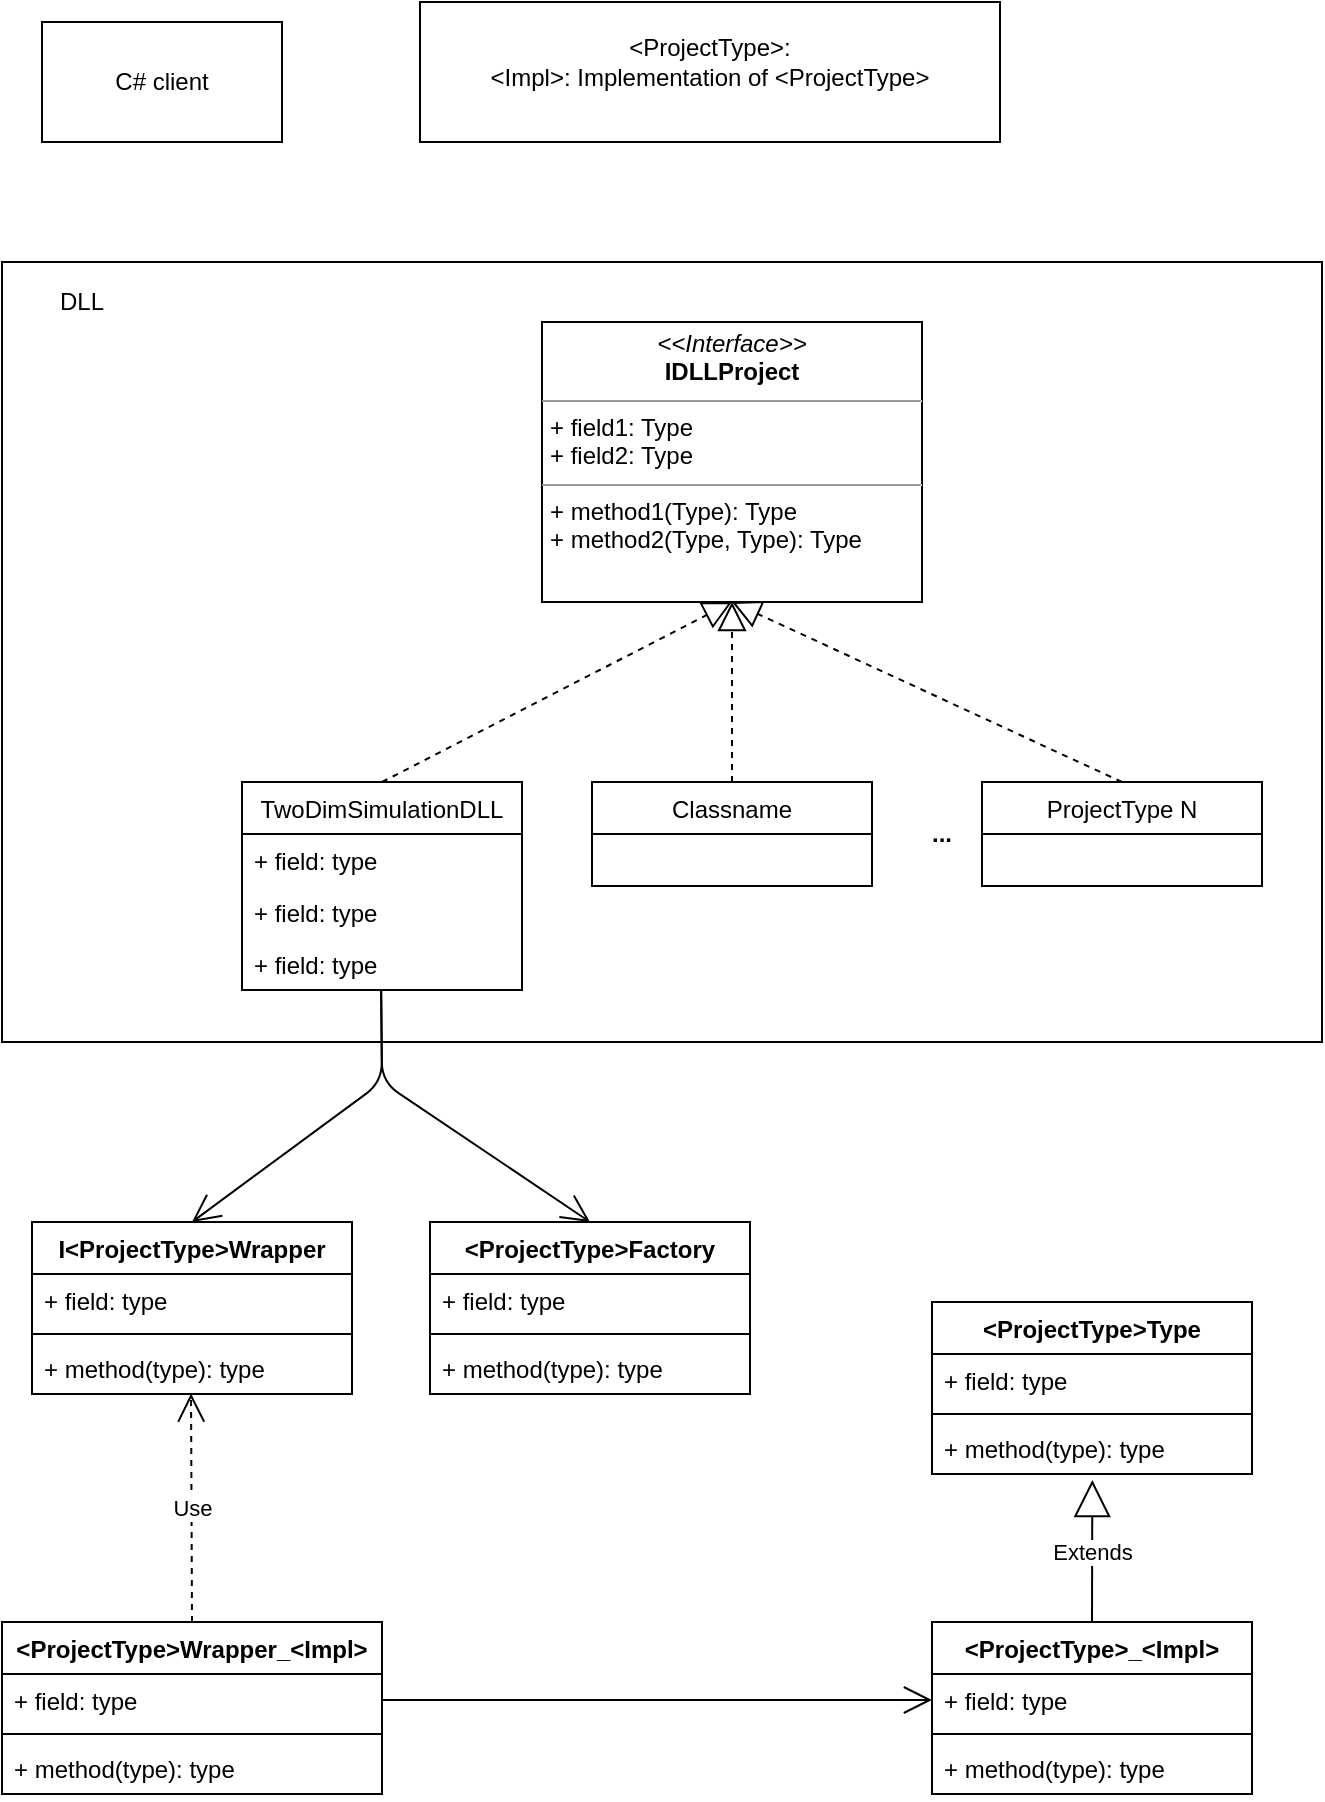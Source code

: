 <mxfile version="14.9.6" type="device"><diagram id="C5RBs43oDa-KdzZeNtuy" name="Page-1"><mxGraphModel dx="1024" dy="688" grid="1" gridSize="10" guides="1" tooltips="1" connect="1" arrows="1" fold="1" page="1" pageScale="1" pageWidth="827" pageHeight="1169" math="0" shadow="0"><root><mxCell id="WIyWlLk6GJQsqaUBKTNV-0"/><mxCell id="WIyWlLk6GJQsqaUBKTNV-1" parent="WIyWlLk6GJQsqaUBKTNV-0"/><mxCell id="ZfNdLS4c3T-Y1dCFj7lT-0" value="C# client" style="rounded=0;whiteSpace=wrap;html=1;" parent="WIyWlLk6GJQsqaUBKTNV-1" vertex="1"><mxGeometry x="80" y="40" width="120" height="60" as="geometry"/></mxCell><mxCell id="ZfNdLS4c3T-Y1dCFj7lT-2" value="" style="rounded=0;whiteSpace=wrap;html=1;" parent="WIyWlLk6GJQsqaUBKTNV-1" vertex="1"><mxGeometry x="60" y="160" width="660" height="390" as="geometry"/></mxCell><mxCell id="ZfNdLS4c3T-Y1dCFj7lT-3" value="DLL" style="text;html=1;strokeColor=none;fillColor=none;align=center;verticalAlign=middle;whiteSpace=wrap;rounded=0;" parent="WIyWlLk6GJQsqaUBKTNV-1" vertex="1"><mxGeometry x="80" y="170" width="40" height="20" as="geometry"/></mxCell><mxCell id="ZfNdLS4c3T-Y1dCFj7lT-4" value="&lt;p style=&quot;margin: 0px ; margin-top: 4px ; text-align: center&quot;&gt;&lt;i&gt;&amp;lt;&amp;lt;Interface&amp;gt;&amp;gt;&lt;/i&gt;&lt;br&gt;&lt;b&gt;IDLLProject&lt;/b&gt;&lt;/p&gt;&lt;hr size=&quot;1&quot;&gt;&lt;p style=&quot;margin: 0px ; margin-left: 4px&quot;&gt;+ field1: Type&lt;br&gt;+ field2: Type&lt;/p&gt;&lt;hr size=&quot;1&quot;&gt;&lt;p style=&quot;margin: 0px ; margin-left: 4px&quot;&gt;+ method1(Type): Type&lt;br&gt;+ method2(Type, Type): Type&lt;/p&gt;" style="verticalAlign=top;align=left;overflow=fill;fontSize=12;fontFamily=Helvetica;html=1;" parent="WIyWlLk6GJQsqaUBKTNV-1" vertex="1"><mxGeometry x="330" y="190" width="190" height="140" as="geometry"/></mxCell><mxCell id="ZfNdLS4c3T-Y1dCFj7lT-5" value="TwoDimSimulationDLL" style="swimlane;fontStyle=0;childLayout=stackLayout;horizontal=1;startSize=26;fillColor=none;horizontalStack=0;resizeParent=1;resizeParentMax=0;resizeLast=0;collapsible=1;marginBottom=0;" parent="WIyWlLk6GJQsqaUBKTNV-1" vertex="1"><mxGeometry x="180" y="420" width="140" height="104" as="geometry"/></mxCell><mxCell id="ZfNdLS4c3T-Y1dCFj7lT-6" value="+ field: type" style="text;strokeColor=none;fillColor=none;align=left;verticalAlign=top;spacingLeft=4;spacingRight=4;overflow=hidden;rotatable=0;points=[[0,0.5],[1,0.5]];portConstraint=eastwest;" parent="ZfNdLS4c3T-Y1dCFj7lT-5" vertex="1"><mxGeometry y="26" width="140" height="26" as="geometry"/></mxCell><mxCell id="ZfNdLS4c3T-Y1dCFj7lT-7" value="+ field: type" style="text;strokeColor=none;fillColor=none;align=left;verticalAlign=top;spacingLeft=4;spacingRight=4;overflow=hidden;rotatable=0;points=[[0,0.5],[1,0.5]];portConstraint=eastwest;" parent="ZfNdLS4c3T-Y1dCFj7lT-5" vertex="1"><mxGeometry y="52" width="140" height="26" as="geometry"/></mxCell><mxCell id="ZfNdLS4c3T-Y1dCFj7lT-8" value="+ field: type" style="text;strokeColor=none;fillColor=none;align=left;verticalAlign=top;spacingLeft=4;spacingRight=4;overflow=hidden;rotatable=0;points=[[0,0.5],[1,0.5]];portConstraint=eastwest;" parent="ZfNdLS4c3T-Y1dCFj7lT-5" vertex="1"><mxGeometry y="78" width="140" height="26" as="geometry"/></mxCell><mxCell id="ZfNdLS4c3T-Y1dCFj7lT-10" value="" style="endArrow=block;dashed=1;endFill=0;endSize=12;html=1;entryX=0.5;entryY=1;entryDx=0;entryDy=0;exitX=0.5;exitY=0;exitDx=0;exitDy=0;" parent="WIyWlLk6GJQsqaUBKTNV-1" source="ZfNdLS4c3T-Y1dCFj7lT-5" target="ZfNdLS4c3T-Y1dCFj7lT-4" edge="1"><mxGeometry width="160" relative="1" as="geometry"><mxPoint x="330" y="350" as="sourcePoint"/><mxPoint x="490" y="350" as="targetPoint"/></mxGeometry></mxCell><mxCell id="ZfNdLS4c3T-Y1dCFj7lT-11" value="Classname" style="swimlane;fontStyle=0;childLayout=stackLayout;horizontal=1;startSize=26;fillColor=none;horizontalStack=0;resizeParent=1;resizeParentMax=0;resizeLast=0;collapsible=1;marginBottom=0;" parent="WIyWlLk6GJQsqaUBKTNV-1" vertex="1"><mxGeometry x="355" y="420" width="140" height="52" as="geometry"/></mxCell><mxCell id="ZfNdLS4c3T-Y1dCFj7lT-15" value="ProjectType N" style="swimlane;fontStyle=0;childLayout=stackLayout;horizontal=1;startSize=26;fillColor=none;horizontalStack=0;resizeParent=1;resizeParentMax=0;resizeLast=0;collapsible=1;marginBottom=0;" parent="WIyWlLk6GJQsqaUBKTNV-1" vertex="1"><mxGeometry x="550" y="420" width="140" height="52" as="geometry"/></mxCell><mxCell id="ZfNdLS4c3T-Y1dCFj7lT-19" value="&lt;b&gt;...&lt;/b&gt;" style="text;html=1;strokeColor=none;fillColor=none;align=center;verticalAlign=middle;whiteSpace=wrap;rounded=0;" parent="WIyWlLk6GJQsqaUBKTNV-1" vertex="1"><mxGeometry x="510" y="436" width="40" height="20" as="geometry"/></mxCell><mxCell id="ZfNdLS4c3T-Y1dCFj7lT-21" value="" style="endArrow=block;dashed=1;endFill=0;endSize=12;html=1;exitX=0.5;exitY=0;exitDx=0;exitDy=0;entryX=0.5;entryY=1;entryDx=0;entryDy=0;" parent="WIyWlLk6GJQsqaUBKTNV-1" source="ZfNdLS4c3T-Y1dCFj7lT-11" target="ZfNdLS4c3T-Y1dCFj7lT-4" edge="1"><mxGeometry width="160" relative="1" as="geometry"><mxPoint x="330" y="350" as="sourcePoint"/><mxPoint x="420" y="330" as="targetPoint"/></mxGeometry></mxCell><mxCell id="ZfNdLS4c3T-Y1dCFj7lT-22" value="" style="endArrow=block;dashed=1;endFill=0;endSize=12;html=1;entryX=0.5;entryY=1;entryDx=0;entryDy=0;exitX=0.5;exitY=0;exitDx=0;exitDy=0;" parent="WIyWlLk6GJQsqaUBKTNV-1" source="ZfNdLS4c3T-Y1dCFj7lT-15" target="ZfNdLS4c3T-Y1dCFj7lT-4" edge="1"><mxGeometry width="160" relative="1" as="geometry"><mxPoint x="330" y="350" as="sourcePoint"/><mxPoint x="490" y="350" as="targetPoint"/></mxGeometry></mxCell><mxCell id="iTo7EG5tmoV4JXuruoW8-1" value="I&lt;ProjectType&gt;Wrapper" style="swimlane;fontStyle=1;align=center;verticalAlign=top;childLayout=stackLayout;horizontal=1;startSize=26;horizontalStack=0;resizeParent=1;resizeParentMax=0;resizeLast=0;collapsible=1;marginBottom=0;" vertex="1" parent="WIyWlLk6GJQsqaUBKTNV-1"><mxGeometry x="75" y="640" width="160" height="86" as="geometry"/></mxCell><mxCell id="iTo7EG5tmoV4JXuruoW8-2" value="+ field: type" style="text;strokeColor=none;fillColor=none;align=left;verticalAlign=top;spacingLeft=4;spacingRight=4;overflow=hidden;rotatable=0;points=[[0,0.5],[1,0.5]];portConstraint=eastwest;" vertex="1" parent="iTo7EG5tmoV4JXuruoW8-1"><mxGeometry y="26" width="160" height="26" as="geometry"/></mxCell><mxCell id="iTo7EG5tmoV4JXuruoW8-3" value="" style="line;strokeWidth=1;fillColor=none;align=left;verticalAlign=middle;spacingTop=-1;spacingLeft=3;spacingRight=3;rotatable=0;labelPosition=right;points=[];portConstraint=eastwest;" vertex="1" parent="iTo7EG5tmoV4JXuruoW8-1"><mxGeometry y="52" width="160" height="8" as="geometry"/></mxCell><mxCell id="iTo7EG5tmoV4JXuruoW8-4" value="+ method(type): type" style="text;strokeColor=none;fillColor=none;align=left;verticalAlign=top;spacingLeft=4;spacingRight=4;overflow=hidden;rotatable=0;points=[[0,0.5],[1,0.5]];portConstraint=eastwest;" vertex="1" parent="iTo7EG5tmoV4JXuruoW8-1"><mxGeometry y="60" width="160" height="26" as="geometry"/></mxCell><mxCell id="iTo7EG5tmoV4JXuruoW8-5" value="&lt;ProjectType&gt;Wrapper_&lt;Impl&gt;" style="swimlane;fontStyle=1;align=center;verticalAlign=top;childLayout=stackLayout;horizontal=1;startSize=26;horizontalStack=0;resizeParent=1;resizeParentMax=0;resizeLast=0;collapsible=1;marginBottom=0;" vertex="1" parent="WIyWlLk6GJQsqaUBKTNV-1"><mxGeometry x="60" y="840" width="190" height="86" as="geometry"/></mxCell><mxCell id="iTo7EG5tmoV4JXuruoW8-6" value="+ field: type" style="text;strokeColor=none;fillColor=none;align=left;verticalAlign=top;spacingLeft=4;spacingRight=4;overflow=hidden;rotatable=0;points=[[0,0.5],[1,0.5]];portConstraint=eastwest;" vertex="1" parent="iTo7EG5tmoV4JXuruoW8-5"><mxGeometry y="26" width="190" height="26" as="geometry"/></mxCell><mxCell id="iTo7EG5tmoV4JXuruoW8-7" value="" style="line;strokeWidth=1;fillColor=none;align=left;verticalAlign=middle;spacingTop=-1;spacingLeft=3;spacingRight=3;rotatable=0;labelPosition=right;points=[];portConstraint=eastwest;" vertex="1" parent="iTo7EG5tmoV4JXuruoW8-5"><mxGeometry y="52" width="190" height="8" as="geometry"/></mxCell><mxCell id="iTo7EG5tmoV4JXuruoW8-8" value="+ method(type): type" style="text;strokeColor=none;fillColor=none;align=left;verticalAlign=top;spacingLeft=4;spacingRight=4;overflow=hidden;rotatable=0;points=[[0,0.5],[1,0.5]];portConstraint=eastwest;" vertex="1" parent="iTo7EG5tmoV4JXuruoW8-5"><mxGeometry y="60" width="190" height="26" as="geometry"/></mxCell><mxCell id="iTo7EG5tmoV4JXuruoW8-10" value="" style="rounded=0;whiteSpace=wrap;html=1;" vertex="1" parent="WIyWlLk6GJQsqaUBKTNV-1"><mxGeometry x="269" y="30" width="290" height="70" as="geometry"/></mxCell><mxCell id="iTo7EG5tmoV4JXuruoW8-9" value="&amp;lt;ProjectType&amp;gt;:&lt;br&gt;&amp;lt;Impl&amp;gt;: Implementation of &amp;lt;ProjectType&amp;gt;" style="text;html=1;strokeColor=none;fillColor=none;align=center;verticalAlign=middle;whiteSpace=wrap;rounded=0;" vertex="1" parent="WIyWlLk6GJQsqaUBKTNV-1"><mxGeometry x="254" y="30" width="320" height="60" as="geometry"/></mxCell><mxCell id="iTo7EG5tmoV4JXuruoW8-11" value="&lt;ProjectType&gt;_&lt;Impl&gt;" style="swimlane;fontStyle=1;align=center;verticalAlign=top;childLayout=stackLayout;horizontal=1;startSize=26;horizontalStack=0;resizeParent=1;resizeParentMax=0;resizeLast=0;collapsible=1;marginBottom=0;" vertex="1" parent="WIyWlLk6GJQsqaUBKTNV-1"><mxGeometry x="525" y="840" width="160" height="86" as="geometry"/></mxCell><mxCell id="iTo7EG5tmoV4JXuruoW8-12" value="+ field: type" style="text;strokeColor=none;fillColor=none;align=left;verticalAlign=top;spacingLeft=4;spacingRight=4;overflow=hidden;rotatable=0;points=[[0,0.5],[1,0.5]];portConstraint=eastwest;" vertex="1" parent="iTo7EG5tmoV4JXuruoW8-11"><mxGeometry y="26" width="160" height="26" as="geometry"/></mxCell><mxCell id="iTo7EG5tmoV4JXuruoW8-13" value="" style="line;strokeWidth=1;fillColor=none;align=left;verticalAlign=middle;spacingTop=-1;spacingLeft=3;spacingRight=3;rotatable=0;labelPosition=right;points=[];portConstraint=eastwest;" vertex="1" parent="iTo7EG5tmoV4JXuruoW8-11"><mxGeometry y="52" width="160" height="8" as="geometry"/></mxCell><mxCell id="iTo7EG5tmoV4JXuruoW8-14" value="+ method(type): type" style="text;strokeColor=none;fillColor=none;align=left;verticalAlign=top;spacingLeft=4;spacingRight=4;overflow=hidden;rotatable=0;points=[[0,0.5],[1,0.5]];portConstraint=eastwest;" vertex="1" parent="iTo7EG5tmoV4JXuruoW8-11"><mxGeometry y="60" width="160" height="26" as="geometry"/></mxCell><mxCell id="iTo7EG5tmoV4JXuruoW8-15" value="&lt;ProjectType&gt;Factory" style="swimlane;fontStyle=1;align=center;verticalAlign=top;childLayout=stackLayout;horizontal=1;startSize=26;horizontalStack=0;resizeParent=1;resizeParentMax=0;resizeLast=0;collapsible=1;marginBottom=0;" vertex="1" parent="WIyWlLk6GJQsqaUBKTNV-1"><mxGeometry x="274" y="640" width="160" height="86" as="geometry"/></mxCell><mxCell id="iTo7EG5tmoV4JXuruoW8-16" value="+ field: type" style="text;strokeColor=none;fillColor=none;align=left;verticalAlign=top;spacingLeft=4;spacingRight=4;overflow=hidden;rotatable=0;points=[[0,0.5],[1,0.5]];portConstraint=eastwest;" vertex="1" parent="iTo7EG5tmoV4JXuruoW8-15"><mxGeometry y="26" width="160" height="26" as="geometry"/></mxCell><mxCell id="iTo7EG5tmoV4JXuruoW8-17" value="" style="line;strokeWidth=1;fillColor=none;align=left;verticalAlign=middle;spacingTop=-1;spacingLeft=3;spacingRight=3;rotatable=0;labelPosition=right;points=[];portConstraint=eastwest;" vertex="1" parent="iTo7EG5tmoV4JXuruoW8-15"><mxGeometry y="52" width="160" height="8" as="geometry"/></mxCell><mxCell id="iTo7EG5tmoV4JXuruoW8-18" value="+ method(type): type" style="text;strokeColor=none;fillColor=none;align=left;verticalAlign=top;spacingLeft=4;spacingRight=4;overflow=hidden;rotatable=0;points=[[0,0.5],[1,0.5]];portConstraint=eastwest;" vertex="1" parent="iTo7EG5tmoV4JXuruoW8-15"><mxGeometry y="60" width="160" height="26" as="geometry"/></mxCell><mxCell id="iTo7EG5tmoV4JXuruoW8-19" value="&lt;ProjectType&gt;Type" style="swimlane;fontStyle=1;align=center;verticalAlign=top;childLayout=stackLayout;horizontal=1;startSize=26;horizontalStack=0;resizeParent=1;resizeParentMax=0;resizeLast=0;collapsible=1;marginBottom=0;" vertex="1" parent="WIyWlLk6GJQsqaUBKTNV-1"><mxGeometry x="525" y="680" width="160" height="86" as="geometry"/></mxCell><mxCell id="iTo7EG5tmoV4JXuruoW8-20" value="+ field: type" style="text;strokeColor=none;fillColor=none;align=left;verticalAlign=top;spacingLeft=4;spacingRight=4;overflow=hidden;rotatable=0;points=[[0,0.5],[1,0.5]];portConstraint=eastwest;" vertex="1" parent="iTo7EG5tmoV4JXuruoW8-19"><mxGeometry y="26" width="160" height="26" as="geometry"/></mxCell><mxCell id="iTo7EG5tmoV4JXuruoW8-21" value="" style="line;strokeWidth=1;fillColor=none;align=left;verticalAlign=middle;spacingTop=-1;spacingLeft=3;spacingRight=3;rotatable=0;labelPosition=right;points=[];portConstraint=eastwest;" vertex="1" parent="iTo7EG5tmoV4JXuruoW8-19"><mxGeometry y="52" width="160" height="8" as="geometry"/></mxCell><mxCell id="iTo7EG5tmoV4JXuruoW8-22" value="+ method(type): type" style="text;strokeColor=none;fillColor=none;align=left;verticalAlign=top;spacingLeft=4;spacingRight=4;overflow=hidden;rotatable=0;points=[[0,0.5],[1,0.5]];portConstraint=eastwest;" vertex="1" parent="iTo7EG5tmoV4JXuruoW8-19"><mxGeometry y="60" width="160" height="26" as="geometry"/></mxCell><mxCell id="iTo7EG5tmoV4JXuruoW8-23" value="" style="endArrow=open;endFill=1;endSize=12;html=1;exitX=0.497;exitY=1.008;exitDx=0;exitDy=0;exitPerimeter=0;entryX=0.5;entryY=0;entryDx=0;entryDy=0;" edge="1" parent="WIyWlLk6GJQsqaUBKTNV-1" source="ZfNdLS4c3T-Y1dCFj7lT-8" target="iTo7EG5tmoV4JXuruoW8-1"><mxGeometry width="160" relative="1" as="geometry"><mxPoint x="330" y="770" as="sourcePoint"/><mxPoint x="490" y="770" as="targetPoint"/><Array as="points"><mxPoint x="250" y="570"/></Array></mxGeometry></mxCell><mxCell id="iTo7EG5tmoV4JXuruoW8-24" value="" style="endArrow=open;endFill=1;endSize=12;html=1;exitX=0.497;exitY=1.008;exitDx=0;exitDy=0;exitPerimeter=0;entryX=0.5;entryY=0;entryDx=0;entryDy=0;" edge="1" parent="WIyWlLk6GJQsqaUBKTNV-1" source="ZfNdLS4c3T-Y1dCFj7lT-8" target="iTo7EG5tmoV4JXuruoW8-15"><mxGeometry width="160" relative="1" as="geometry"><mxPoint x="330" y="770" as="sourcePoint"/><mxPoint x="490" y="770" as="targetPoint"/><Array as="points"><mxPoint x="250" y="570"/></Array></mxGeometry></mxCell><mxCell id="iTo7EG5tmoV4JXuruoW8-26" value="Use" style="endArrow=open;endSize=12;dashed=1;html=1;exitX=0.5;exitY=0;exitDx=0;exitDy=0;entryX=0.497;entryY=0.992;entryDx=0;entryDy=0;entryPerimeter=0;" edge="1" parent="WIyWlLk6GJQsqaUBKTNV-1" source="iTo7EG5tmoV4JXuruoW8-5" target="iTo7EG5tmoV4JXuruoW8-4"><mxGeometry width="160" relative="1" as="geometry"><mxPoint x="335" y="690" as="sourcePoint"/><mxPoint x="495" y="690" as="targetPoint"/></mxGeometry></mxCell><mxCell id="iTo7EG5tmoV4JXuruoW8-27" value="Extends" style="endArrow=block;endSize=16;endFill=0;html=1;exitX=0.5;exitY=0;exitDx=0;exitDy=0;entryX=0.501;entryY=1.115;entryDx=0;entryDy=0;entryPerimeter=0;" edge="1" parent="WIyWlLk6GJQsqaUBKTNV-1" source="iTo7EG5tmoV4JXuruoW8-11" target="iTo7EG5tmoV4JXuruoW8-22"><mxGeometry width="160" relative="1" as="geometry"><mxPoint x="360" y="550" as="sourcePoint"/><mxPoint x="736" y="800" as="targetPoint"/></mxGeometry></mxCell><mxCell id="iTo7EG5tmoV4JXuruoW8-28" value="" style="endArrow=open;endFill=1;endSize=12;html=1;exitX=1;exitY=0.5;exitDx=0;exitDy=0;entryX=0;entryY=0.5;entryDx=0;entryDy=0;" edge="1" parent="WIyWlLk6GJQsqaUBKTNV-1" source="iTo7EG5tmoV4JXuruoW8-6" target="iTo7EG5tmoV4JXuruoW8-12"><mxGeometry width="160" relative="1" as="geometry"><mxPoint x="335" y="930" as="sourcePoint"/><mxPoint x="495" y="930" as="targetPoint"/></mxGeometry></mxCell></root></mxGraphModel></diagram></mxfile>